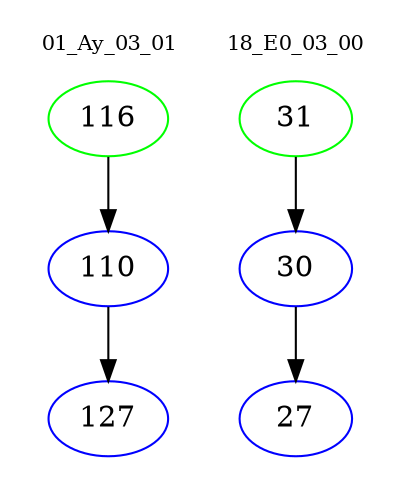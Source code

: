 digraph{
subgraph cluster_0 {
color = white
label = "01_Ay_03_01";
fontsize=10;
T0_116 [label="116", color="green"]
T0_116 -> T0_110 [color="black"]
T0_110 [label="110", color="blue"]
T0_110 -> T0_127 [color="black"]
T0_127 [label="127", color="blue"]
}
subgraph cluster_1 {
color = white
label = "18_E0_03_00";
fontsize=10;
T1_31 [label="31", color="green"]
T1_31 -> T1_30 [color="black"]
T1_30 [label="30", color="blue"]
T1_30 -> T1_27 [color="black"]
T1_27 [label="27", color="blue"]
}
}
